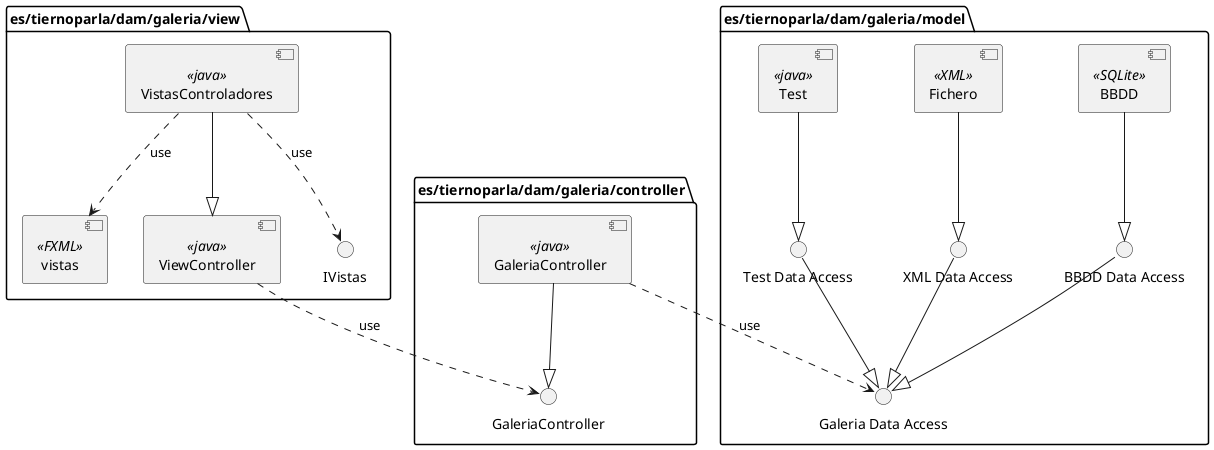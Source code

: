 @startuml Paquetes

top to bottom direction

package es/tiernoparla/dam/galeria/view{
    component vistas <<FXML>>
    component VistasControladores <<java>>
    component ViewController <<java>>

    () IVistas as IV

    VistasControladores ..> vistas: use
    VistasControladores --|> ViewController
    VistasControladores ..> IV: use

}

package es/tiernoparla/dam/galeria/controller{
    component GaleriaController <<java>>

    () "GaleriaController" as GC

    GaleriaController --|> GC 

}

ViewController ..> GC: use

package es/tiernoparla/dam/galeria/model{
    component BBDD << SQLite >>
    component Fichero << XML >>
    component Test <<java>>

    () "BBDD Data Access" as BD
    () "XML Data Access" as XM
    () "Test Data Access" as TD
    () "Galeria Data Access" as GDA

    BBDD --|> BD 
    Fichero --|> XM 
    Test --|> TD 
    BD --|> GDA
    XM --|> GDA
    TD --|> GDA
}

GaleriaController ..> GDA: use 

@enduml
